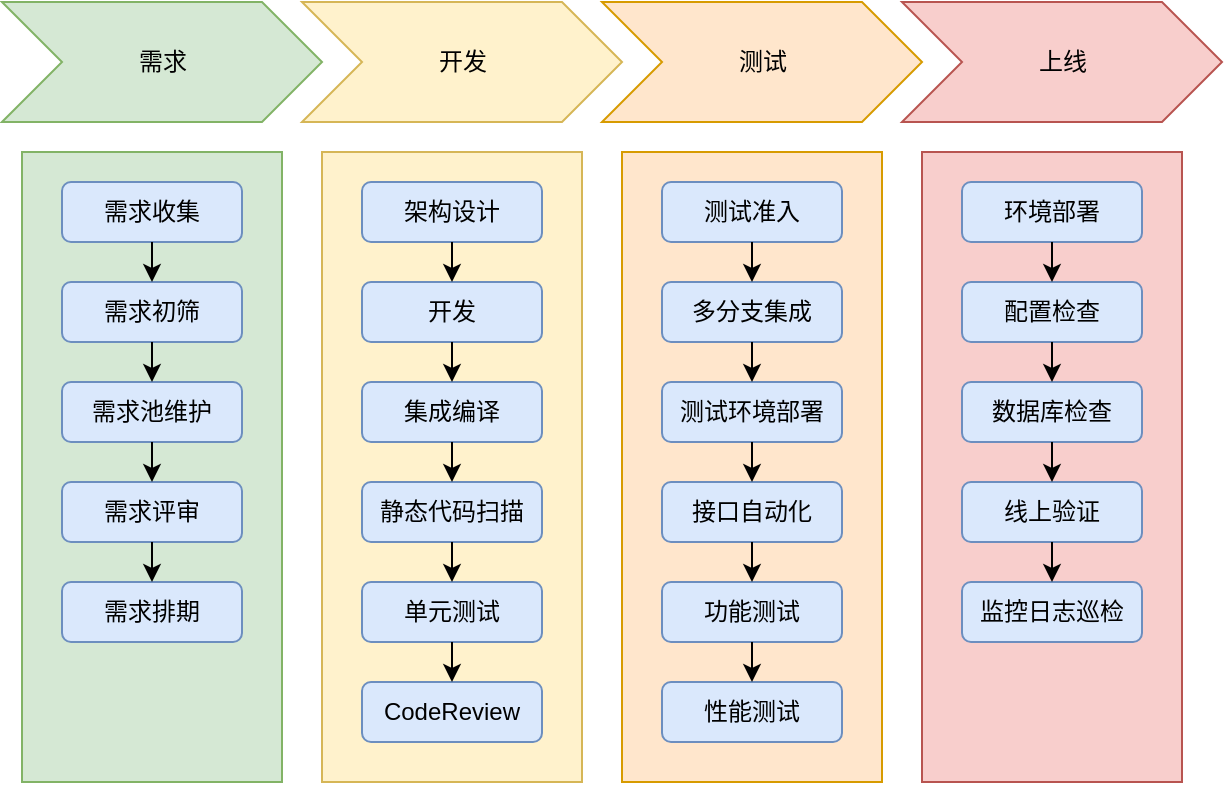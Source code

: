 <mxfile version="22.1.11" type="github">
  <diagram name="第 1 页" id="ehKWY3cc1yErqwrDYBh7">
    <mxGraphModel dx="938" dy="548" grid="1" gridSize="10" guides="1" tooltips="1" connect="1" arrows="1" fold="1" page="1" pageScale="1" pageWidth="827" pageHeight="1169" math="0" shadow="0">
      <root>
        <mxCell id="0" />
        <mxCell id="1" parent="0" />
        <mxCell id="KDs0bX7uzYIPwRsgv62y-17" value="" style="rounded=0;whiteSpace=wrap;html=1;fillColor=#fff2cc;strokeColor=#d6b656;" vertex="1" parent="1">
          <mxGeometry x="210" y="135" width="130" height="315" as="geometry" />
        </mxCell>
        <mxCell id="KDs0bX7uzYIPwRsgv62y-19" value="" style="rounded=0;whiteSpace=wrap;html=1;fillColor=#f8cecc;strokeColor=#b85450;" vertex="1" parent="1">
          <mxGeometry x="510" y="135" width="130" height="315" as="geometry" />
        </mxCell>
        <mxCell id="KDs0bX7uzYIPwRsgv62y-18" value="" style="rounded=0;whiteSpace=wrap;html=1;fillColor=#ffe6cc;strokeColor=#d79b00;" vertex="1" parent="1">
          <mxGeometry x="360" y="135" width="130" height="315" as="geometry" />
        </mxCell>
        <mxCell id="KDs0bX7uzYIPwRsgv62y-1" value="集成编译" style="rounded=1;whiteSpace=wrap;html=1;glass=0;shadow=0;fillColor=#dae8fc;strokeColor=#6c8ebf;" vertex="1" parent="1">
          <mxGeometry x="230" y="250" width="90" height="30" as="geometry" />
        </mxCell>
        <mxCell id="KDs0bX7uzYIPwRsgv62y-2" value="静态代码扫描" style="rounded=1;whiteSpace=wrap;html=1;fillColor=#dae8fc;strokeColor=#6c8ebf;" vertex="1" parent="1">
          <mxGeometry x="230" y="300" width="90" height="30" as="geometry" />
        </mxCell>
        <mxCell id="KDs0bX7uzYIPwRsgv62y-4" value="单元测试" style="rounded=1;whiteSpace=wrap;html=1;fillColor=#dae8fc;strokeColor=#6c8ebf;" vertex="1" parent="1">
          <mxGeometry x="230" y="350" width="90" height="30" as="geometry" />
        </mxCell>
        <mxCell id="KDs0bX7uzYIPwRsgv62y-6" value="CodeReview" style="rounded=1;whiteSpace=wrap;html=1;fillColor=#dae8fc;strokeColor=#6c8ebf;" vertex="1" parent="1">
          <mxGeometry x="230" y="400" width="90" height="30" as="geometry" />
        </mxCell>
        <mxCell id="KDs0bX7uzYIPwRsgv62y-7" value="多分支集成" style="rounded=1;whiteSpace=wrap;html=1;fillColor=#dae8fc;strokeColor=#6c8ebf;" vertex="1" parent="1">
          <mxGeometry x="380" y="200" width="90" height="30" as="geometry" />
        </mxCell>
        <mxCell id="KDs0bX7uzYIPwRsgv62y-8" value="测试环境部署" style="rounded=1;whiteSpace=wrap;html=1;fillColor=#dae8fc;strokeColor=#6c8ebf;" vertex="1" parent="1">
          <mxGeometry x="380" y="250" width="90" height="30" as="geometry" />
        </mxCell>
        <mxCell id="KDs0bX7uzYIPwRsgv62y-9" value="接口自动化" style="rounded=1;whiteSpace=wrap;html=1;fillColor=#dae8fc;strokeColor=#6c8ebf;" vertex="1" parent="1">
          <mxGeometry x="380" y="300" width="90" height="30" as="geometry" />
        </mxCell>
        <mxCell id="KDs0bX7uzYIPwRsgv62y-10" value="功能测试" style="rounded=1;whiteSpace=wrap;html=1;fillColor=#dae8fc;strokeColor=#6c8ebf;" vertex="1" parent="1">
          <mxGeometry x="380" y="350" width="90" height="30" as="geometry" />
        </mxCell>
        <mxCell id="KDs0bX7uzYIPwRsgv62y-11" value="性能测试" style="rounded=1;whiteSpace=wrap;html=1;fillColor=#dae8fc;strokeColor=#6c8ebf;" vertex="1" parent="1">
          <mxGeometry x="380" y="400" width="90" height="30" as="geometry" />
        </mxCell>
        <mxCell id="KDs0bX7uzYIPwRsgv62y-12" value="环境部署" style="rounded=1;whiteSpace=wrap;html=1;fillColor=#dae8fc;strokeColor=#6c8ebf;" vertex="1" parent="1">
          <mxGeometry x="530" y="150" width="90" height="30" as="geometry" />
        </mxCell>
        <mxCell id="KDs0bX7uzYIPwRsgv62y-13" value="配置检查" style="rounded=1;whiteSpace=wrap;html=1;fillColor=#dae8fc;strokeColor=#6c8ebf;" vertex="1" parent="1">
          <mxGeometry x="530" y="200" width="90" height="30" as="geometry" />
        </mxCell>
        <mxCell id="KDs0bX7uzYIPwRsgv62y-14" value="数据库检查" style="rounded=1;whiteSpace=wrap;html=1;fillColor=#dae8fc;strokeColor=#6c8ebf;" vertex="1" parent="1">
          <mxGeometry x="530" y="250" width="90" height="30" as="geometry" />
        </mxCell>
        <mxCell id="KDs0bX7uzYIPwRsgv62y-15" value="线上验证" style="rounded=1;whiteSpace=wrap;html=1;fillColor=#dae8fc;strokeColor=#6c8ebf;" vertex="1" parent="1">
          <mxGeometry x="530" y="300" width="90" height="30" as="geometry" />
        </mxCell>
        <mxCell id="KDs0bX7uzYIPwRsgv62y-16" value="监控日志巡检" style="rounded=1;whiteSpace=wrap;html=1;fillColor=#dae8fc;strokeColor=#6c8ebf;" vertex="1" parent="1">
          <mxGeometry x="530" y="350" width="90" height="30" as="geometry" />
        </mxCell>
        <mxCell id="KDs0bX7uzYIPwRsgv62y-20" value="开发" style="html=1;shadow=0;dashed=0;align=center;verticalAlign=middle;shape=mxgraph.arrows2.arrow;dy=0;dx=30;notch=30;fillColor=#fff2cc;strokeColor=#d6b656;" vertex="1" parent="1">
          <mxGeometry x="200" y="60" width="160" height="60" as="geometry" />
        </mxCell>
        <mxCell id="KDs0bX7uzYIPwRsgv62y-21" value="测试" style="html=1;shadow=0;dashed=0;align=center;verticalAlign=middle;shape=mxgraph.arrows2.arrow;dy=0;dx=30;notch=30;fillColor=#ffe6cc;strokeColor=#d79b00;" vertex="1" parent="1">
          <mxGeometry x="350" y="60" width="160" height="60" as="geometry" />
        </mxCell>
        <mxCell id="KDs0bX7uzYIPwRsgv62y-22" value="上线" style="html=1;shadow=0;dashed=0;align=center;verticalAlign=middle;shape=mxgraph.arrows2.arrow;dy=0;dx=30;notch=30;fillColor=#f8cecc;strokeColor=#b85450;" vertex="1" parent="1">
          <mxGeometry x="500" y="60" width="160" height="60" as="geometry" />
        </mxCell>
        <mxCell id="KDs0bX7uzYIPwRsgv62y-23" value="需求" style="html=1;shadow=0;dashed=0;align=center;verticalAlign=middle;shape=mxgraph.arrows2.arrow;dy=0;dx=30;notch=30;fillColor=#d5e8d4;strokeColor=#82b366;" vertex="1" parent="1">
          <mxGeometry x="50" y="60" width="160" height="60" as="geometry" />
        </mxCell>
        <mxCell id="KDs0bX7uzYIPwRsgv62y-24" value="" style="rounded=0;whiteSpace=wrap;html=1;fillColor=#d5e8d4;strokeColor=#82b366;" vertex="1" parent="1">
          <mxGeometry x="60" y="135" width="130" height="315" as="geometry" />
        </mxCell>
        <mxCell id="KDs0bX7uzYIPwRsgv62y-26" value="需求评审" style="rounded=1;whiteSpace=wrap;html=1;fillColor=#dae8fc;strokeColor=#6c8ebf;" vertex="1" parent="1">
          <mxGeometry x="80" y="300" width="90" height="30" as="geometry" />
        </mxCell>
        <mxCell id="KDs0bX7uzYIPwRsgv62y-27" value="测试准入" style="rounded=1;whiteSpace=wrap;html=1;fillColor=#dae8fc;strokeColor=#6c8ebf;" vertex="1" parent="1">
          <mxGeometry x="380" y="150" width="90" height="30" as="geometry" />
        </mxCell>
        <mxCell id="KDs0bX7uzYIPwRsgv62y-28" value="需求排期" style="rounded=1;whiteSpace=wrap;html=1;fillColor=#dae8fc;strokeColor=#6c8ebf;" vertex="1" parent="1">
          <mxGeometry x="80" y="350" width="90" height="30" as="geometry" />
        </mxCell>
        <mxCell id="KDs0bX7uzYIPwRsgv62y-30" value="" style="endArrow=classic;html=1;rounded=0;exitX=0.5;exitY=1;exitDx=0;exitDy=0;entryX=0.5;entryY=0;entryDx=0;entryDy=0;" edge="1" parent="1" source="KDs0bX7uzYIPwRsgv62y-1">
          <mxGeometry width="50" height="50" relative="1" as="geometry">
            <mxPoint x="350" y="370" as="sourcePoint" />
            <mxPoint x="275" y="300" as="targetPoint" />
          </mxGeometry>
        </mxCell>
        <mxCell id="KDs0bX7uzYIPwRsgv62y-32" value="" style="endArrow=classic;html=1;rounded=0;exitX=0.5;exitY=1;exitDx=0;exitDy=0;" edge="1" parent="1" source="KDs0bX7uzYIPwRsgv62y-2" target="KDs0bX7uzYIPwRsgv62y-4">
          <mxGeometry width="50" height="50" relative="1" as="geometry">
            <mxPoint x="350" y="320" as="sourcePoint" />
            <mxPoint x="400" y="270" as="targetPoint" />
          </mxGeometry>
        </mxCell>
        <mxCell id="KDs0bX7uzYIPwRsgv62y-34" value="" style="endArrow=classic;html=1;rounded=0;exitX=0.5;exitY=1;exitDx=0;exitDy=0;" edge="1" parent="1" source="KDs0bX7uzYIPwRsgv62y-7" target="KDs0bX7uzYIPwRsgv62y-8">
          <mxGeometry width="50" height="50" relative="1" as="geometry">
            <mxPoint x="350" y="320" as="sourcePoint" />
            <mxPoint x="400" y="270" as="targetPoint" />
          </mxGeometry>
        </mxCell>
        <mxCell id="KDs0bX7uzYIPwRsgv62y-35" value="" style="endArrow=classic;html=1;rounded=0;exitX=0.5;exitY=1;exitDx=0;exitDy=0;" edge="1" parent="1" target="KDs0bX7uzYIPwRsgv62y-6">
          <mxGeometry width="50" height="50" relative="1" as="geometry">
            <mxPoint x="275" y="380" as="sourcePoint" />
            <mxPoint x="400" y="220" as="targetPoint" />
          </mxGeometry>
        </mxCell>
        <mxCell id="KDs0bX7uzYIPwRsgv62y-36" value="需求收集" style="rounded=1;whiteSpace=wrap;html=1;glass=0;shadow=0;fillColor=#dae8fc;strokeColor=#6c8ebf;" vertex="1" parent="1">
          <mxGeometry x="80" y="150" width="90" height="30" as="geometry" />
        </mxCell>
        <mxCell id="KDs0bX7uzYIPwRsgv62y-37" value="需求初筛" style="rounded=1;whiteSpace=wrap;html=1;glass=0;shadow=0;fillColor=#dae8fc;strokeColor=#6c8ebf;" vertex="1" parent="1">
          <mxGeometry x="80" y="200" width="90" height="30" as="geometry" />
        </mxCell>
        <mxCell id="KDs0bX7uzYIPwRsgv62y-38" value="需求池维护" style="rounded=1;whiteSpace=wrap;html=1;glass=0;shadow=0;fillColor=#dae8fc;strokeColor=#6c8ebf;" vertex="1" parent="1">
          <mxGeometry x="80" y="250" width="90" height="30" as="geometry" />
        </mxCell>
        <mxCell id="KDs0bX7uzYIPwRsgv62y-39" value="" style="endArrow=classic;html=1;rounded=0;exitX=0.5;exitY=1;exitDx=0;exitDy=0;" edge="1" parent="1" source="KDs0bX7uzYIPwRsgv62y-36" target="KDs0bX7uzYIPwRsgv62y-37">
          <mxGeometry width="50" height="50" relative="1" as="geometry">
            <mxPoint x="350" y="320" as="sourcePoint" />
            <mxPoint x="400" y="270" as="targetPoint" />
          </mxGeometry>
        </mxCell>
        <mxCell id="KDs0bX7uzYIPwRsgv62y-40" value="" style="endArrow=classic;html=1;rounded=0;exitX=0.5;exitY=1;exitDx=0;exitDy=0;entryX=0.5;entryY=0;entryDx=0;entryDy=0;" edge="1" parent="1" source="KDs0bX7uzYIPwRsgv62y-37" target="KDs0bX7uzYIPwRsgv62y-38">
          <mxGeometry width="50" height="50" relative="1" as="geometry">
            <mxPoint x="350" y="320" as="sourcePoint" />
            <mxPoint x="400" y="270" as="targetPoint" />
          </mxGeometry>
        </mxCell>
        <mxCell id="KDs0bX7uzYIPwRsgv62y-41" value="" style="endArrow=classic;html=1;rounded=0;exitX=0.5;exitY=1;exitDx=0;exitDy=0;" edge="1" parent="1" source="KDs0bX7uzYIPwRsgv62y-38" target="KDs0bX7uzYIPwRsgv62y-26">
          <mxGeometry width="50" height="50" relative="1" as="geometry">
            <mxPoint x="350" y="320" as="sourcePoint" />
            <mxPoint x="400" y="270" as="targetPoint" />
          </mxGeometry>
        </mxCell>
        <mxCell id="KDs0bX7uzYIPwRsgv62y-42" value="" style="endArrow=classic;html=1;rounded=0;exitX=0.5;exitY=1;exitDx=0;exitDy=0;" edge="1" parent="1" source="KDs0bX7uzYIPwRsgv62y-26" target="KDs0bX7uzYIPwRsgv62y-28">
          <mxGeometry width="50" height="50" relative="1" as="geometry">
            <mxPoint x="350" y="320" as="sourcePoint" />
            <mxPoint x="400" y="270" as="targetPoint" />
          </mxGeometry>
        </mxCell>
        <mxCell id="KDs0bX7uzYIPwRsgv62y-43" value="开发" style="rounded=1;whiteSpace=wrap;html=1;glass=0;shadow=0;fillColor=#dae8fc;strokeColor=#6c8ebf;" vertex="1" parent="1">
          <mxGeometry x="230" y="200" width="90" height="30" as="geometry" />
        </mxCell>
        <mxCell id="KDs0bX7uzYIPwRsgv62y-44" value="架构设计" style="rounded=1;whiteSpace=wrap;html=1;glass=0;shadow=0;fillColor=#dae8fc;strokeColor=#6c8ebf;" vertex="1" parent="1">
          <mxGeometry x="230" y="150" width="90" height="30" as="geometry" />
        </mxCell>
        <mxCell id="KDs0bX7uzYIPwRsgv62y-45" value="" style="endArrow=classic;html=1;rounded=0;exitX=0.5;exitY=1;exitDx=0;exitDy=0;" edge="1" parent="1" source="KDs0bX7uzYIPwRsgv62y-44" target="KDs0bX7uzYIPwRsgv62y-43">
          <mxGeometry width="50" height="50" relative="1" as="geometry">
            <mxPoint x="350" y="320" as="sourcePoint" />
            <mxPoint x="400" y="270" as="targetPoint" />
          </mxGeometry>
        </mxCell>
        <mxCell id="KDs0bX7uzYIPwRsgv62y-46" value="" style="endArrow=classic;html=1;rounded=0;exitX=0.5;exitY=1;exitDx=0;exitDy=0;" edge="1" parent="1" source="KDs0bX7uzYIPwRsgv62y-43" target="KDs0bX7uzYIPwRsgv62y-1">
          <mxGeometry width="50" height="50" relative="1" as="geometry">
            <mxPoint x="350" y="320" as="sourcePoint" />
            <mxPoint x="400" y="270" as="targetPoint" />
          </mxGeometry>
        </mxCell>
        <mxCell id="KDs0bX7uzYIPwRsgv62y-49" value="" style="endArrow=classic;html=1;rounded=0;exitX=0.5;exitY=1;exitDx=0;exitDy=0;" edge="1" parent="1" source="KDs0bX7uzYIPwRsgv62y-9" target="KDs0bX7uzYIPwRsgv62y-10">
          <mxGeometry width="50" height="50" relative="1" as="geometry">
            <mxPoint x="350" y="320" as="sourcePoint" />
            <mxPoint x="400" y="270" as="targetPoint" />
          </mxGeometry>
        </mxCell>
        <mxCell id="KDs0bX7uzYIPwRsgv62y-50" value="" style="endArrow=classic;html=1;rounded=0;exitX=0.5;exitY=1;exitDx=0;exitDy=0;entryX=0.5;entryY=0;entryDx=0;entryDy=0;" edge="1" parent="1" source="KDs0bX7uzYIPwRsgv62y-10" target="KDs0bX7uzYIPwRsgv62y-11">
          <mxGeometry width="50" height="50" relative="1" as="geometry">
            <mxPoint x="350" y="320" as="sourcePoint" />
            <mxPoint x="400" y="270" as="targetPoint" />
          </mxGeometry>
        </mxCell>
        <mxCell id="KDs0bX7uzYIPwRsgv62y-51" value="" style="endArrow=classic;html=1;rounded=0;exitX=0.5;exitY=1;exitDx=0;exitDy=0;entryX=0.5;entryY=0;entryDx=0;entryDy=0;" edge="1" parent="1" source="KDs0bX7uzYIPwRsgv62y-12" target="KDs0bX7uzYIPwRsgv62y-13">
          <mxGeometry width="50" height="50" relative="1" as="geometry">
            <mxPoint x="350" y="320" as="sourcePoint" />
            <mxPoint x="400" y="270" as="targetPoint" />
          </mxGeometry>
        </mxCell>
        <mxCell id="KDs0bX7uzYIPwRsgv62y-52" value="" style="endArrow=classic;html=1;rounded=0;exitX=0.5;exitY=1;exitDx=0;exitDy=0;" edge="1" parent="1" source="KDs0bX7uzYIPwRsgv62y-13" target="KDs0bX7uzYIPwRsgv62y-14">
          <mxGeometry width="50" height="50" relative="1" as="geometry">
            <mxPoint x="350" y="320" as="sourcePoint" />
            <mxPoint x="400" y="270" as="targetPoint" />
          </mxGeometry>
        </mxCell>
        <mxCell id="KDs0bX7uzYIPwRsgv62y-53" value="" style="endArrow=classic;html=1;rounded=0;entryX=0.5;entryY=0;entryDx=0;entryDy=0;" edge="1" parent="1" source="KDs0bX7uzYIPwRsgv62y-14" target="KDs0bX7uzYIPwRsgv62y-15">
          <mxGeometry width="50" height="50" relative="1" as="geometry">
            <mxPoint x="350" y="320" as="sourcePoint" />
            <mxPoint x="400" y="270" as="targetPoint" />
          </mxGeometry>
        </mxCell>
        <mxCell id="KDs0bX7uzYIPwRsgv62y-54" value="" style="endArrow=classic;html=1;rounded=0;exitX=0.5;exitY=1;exitDx=0;exitDy=0;" edge="1" parent="1" source="KDs0bX7uzYIPwRsgv62y-15" target="KDs0bX7uzYIPwRsgv62y-16">
          <mxGeometry width="50" height="50" relative="1" as="geometry">
            <mxPoint x="585" y="290" as="sourcePoint" />
            <mxPoint x="585" y="310" as="targetPoint" />
          </mxGeometry>
        </mxCell>
        <mxCell id="KDs0bX7uzYIPwRsgv62y-55" value="" style="endArrow=classic;html=1;rounded=0;exitX=0.5;exitY=1;exitDx=0;exitDy=0;entryX=0.5;entryY=0;entryDx=0;entryDy=0;" edge="1" parent="1" source="KDs0bX7uzYIPwRsgv62y-8" target="KDs0bX7uzYIPwRsgv62y-9">
          <mxGeometry width="50" height="50" relative="1" as="geometry">
            <mxPoint x="585" y="340" as="sourcePoint" />
            <mxPoint x="585" y="360" as="targetPoint" />
          </mxGeometry>
        </mxCell>
        <mxCell id="KDs0bX7uzYIPwRsgv62y-56" value="" style="endArrow=classic;html=1;rounded=0;exitX=0.5;exitY=1;exitDx=0;exitDy=0;entryX=0.5;entryY=0;entryDx=0;entryDy=0;" edge="1" parent="1" source="KDs0bX7uzYIPwRsgv62y-27" target="KDs0bX7uzYIPwRsgv62y-7">
          <mxGeometry width="50" height="50" relative="1" as="geometry">
            <mxPoint x="595" y="350" as="sourcePoint" />
            <mxPoint x="595" y="370" as="targetPoint" />
          </mxGeometry>
        </mxCell>
      </root>
    </mxGraphModel>
  </diagram>
</mxfile>

